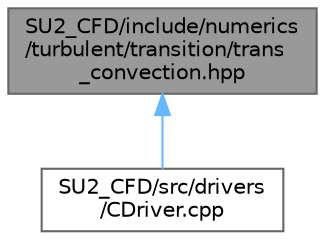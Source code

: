 digraph "SU2_CFD/include/numerics/turbulent/transition/trans_convection.hpp"
{
 // LATEX_PDF_SIZE
  bgcolor="transparent";
  edge [fontname=Helvetica,fontsize=10,labelfontname=Helvetica,labelfontsize=10];
  node [fontname=Helvetica,fontsize=10,shape=box,height=0.2,width=0.4];
  Node1 [id="Node000001",label="SU2_CFD/include/numerics\l/turbulent/transition/trans\l_convection.hpp",height=0.2,width=0.4,color="gray40", fillcolor="grey60", style="filled", fontcolor="black",tooltip="Delarations of numerics classes for discretization of convective fluxes in transition problems."];
  Node1 -> Node2 [id="edge1_Node000001_Node000002",dir="back",color="steelblue1",style="solid",tooltip=" "];
  Node2 [id="Node000002",label="SU2_CFD/src/drivers\l/CDriver.cpp",height=0.2,width=0.4,color="grey40", fillcolor="white", style="filled",URL="$CDriver_8cpp.html",tooltip="The main subroutines for driving single or multi-zone problems."];
}
